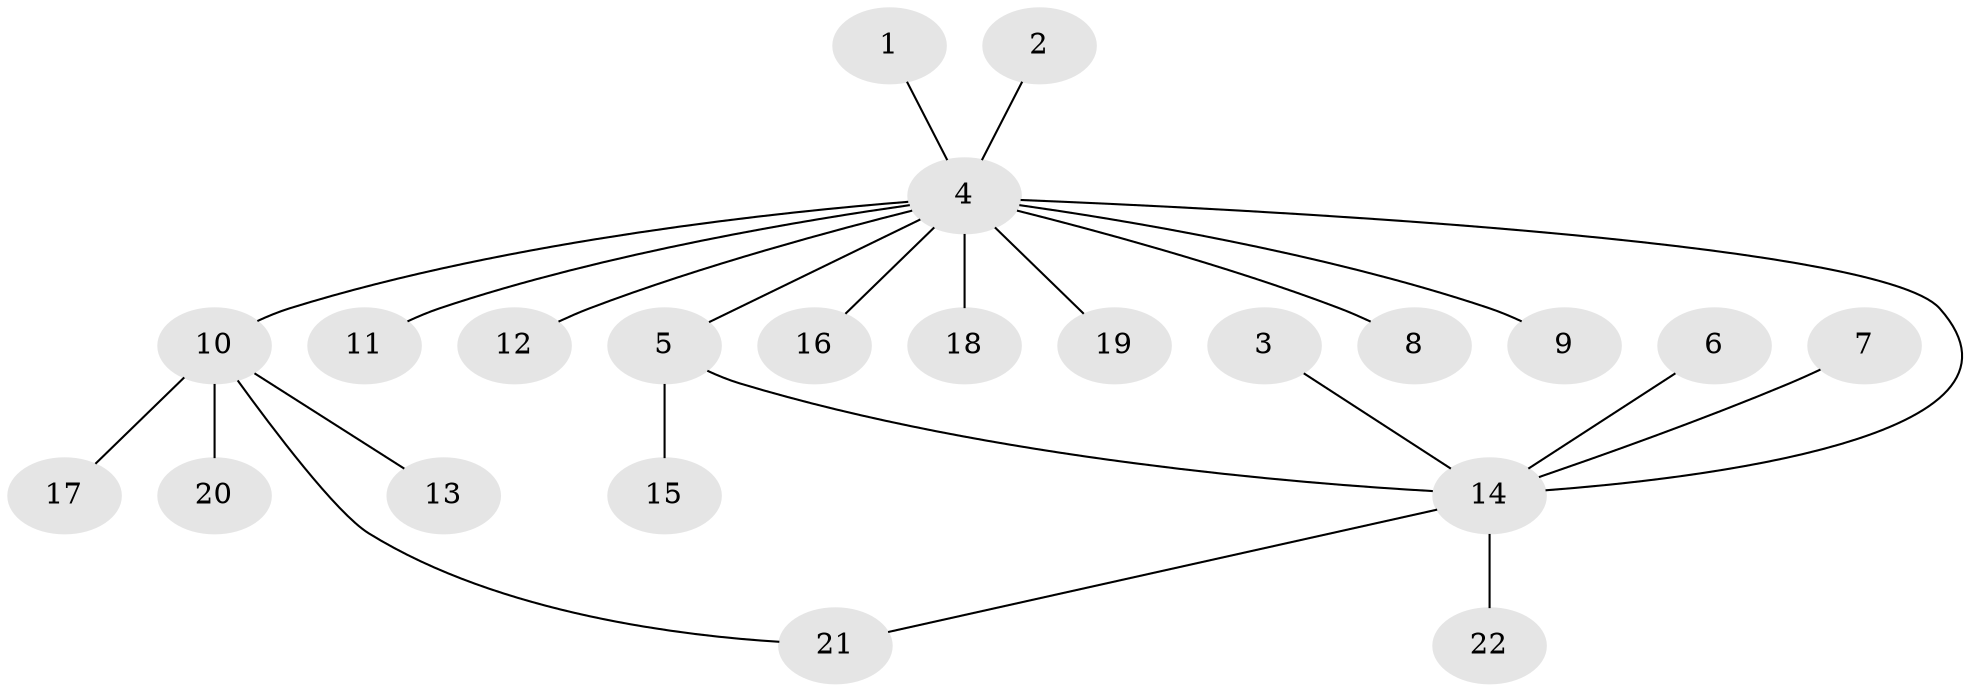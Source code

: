// original degree distribution, {16: 0.014492753623188406, 5: 0.028985507246376812, 1: 0.5362318840579711, 4: 0.028985507246376812, 2: 0.3188405797101449, 10: 0.014492753623188406, 3: 0.043478260869565216, 8: 0.014492753623188406}
// Generated by graph-tools (version 1.1) at 2025/36/03/04/25 23:36:45]
// undirected, 22 vertices, 23 edges
graph export_dot {
  node [color=gray90,style=filled];
  1;
  2;
  3;
  4;
  5;
  6;
  7;
  8;
  9;
  10;
  11;
  12;
  13;
  14;
  15;
  16;
  17;
  18;
  19;
  20;
  21;
  22;
  1 -- 4 [weight=1.0];
  2 -- 4 [weight=1.0];
  3 -- 14 [weight=1.0];
  4 -- 5 [weight=1.0];
  4 -- 8 [weight=2.0];
  4 -- 9 [weight=1.0];
  4 -- 10 [weight=1.0];
  4 -- 11 [weight=1.0];
  4 -- 12 [weight=1.0];
  4 -- 14 [weight=1.0];
  4 -- 16 [weight=1.0];
  4 -- 18 [weight=1.0];
  4 -- 19 [weight=1.0];
  5 -- 14 [weight=1.0];
  5 -- 15 [weight=1.0];
  6 -- 14 [weight=1.0];
  7 -- 14 [weight=1.0];
  10 -- 13 [weight=1.0];
  10 -- 17 [weight=1.0];
  10 -- 20 [weight=1.0];
  10 -- 21 [weight=1.0];
  14 -- 21 [weight=1.0];
  14 -- 22 [weight=1.0];
}
